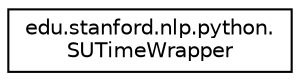 digraph "Graphical Class Hierarchy"
{
  edge [fontname="Helvetica",fontsize="10",labelfontname="Helvetica",labelfontsize="10"];
  node [fontname="Helvetica",fontsize="10",shape=record];
  rankdir="LR";
  Node0 [label="edu.stanford.nlp.python.\lSUTimeWrapper",height=0.2,width=0.4,color="black", fillcolor="white", style="filled",URL="$classedu_1_1stanford_1_1nlp_1_1python_1_1_s_u_time_wrapper.html"];
}

